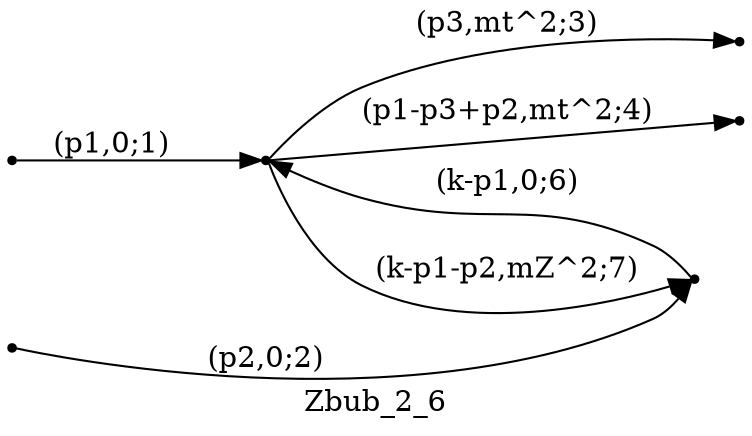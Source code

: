 digraph Zbub_2_6 {
  label="Zbub_2_6";
  rankdir="LR";
  subgraph edges {
    -1 -> 2 [label="(p1,0;1)"];
    -2 -> 1 [label="(p2,0;2)"];
    2 -> -3 [label="(p3,mt^2;3)"];
    2 -> -4 [label="(p1-p3+p2,mt^2;4)"];
    1 -> 2 [label="(k-p1,0;6)"];
    2 -> 1 [label="(k-p1-p2,mZ^2;7)"];
  }
  subgraph incoming { rank="source"; -1; -2; }
  subgraph outgoing { rank="sink"; -3; -4; }
-4 [shape=point];
-3 [shape=point];
-2 [shape=point];
-1 [shape=point];
1 [shape=point];
2 [shape=point];
}

